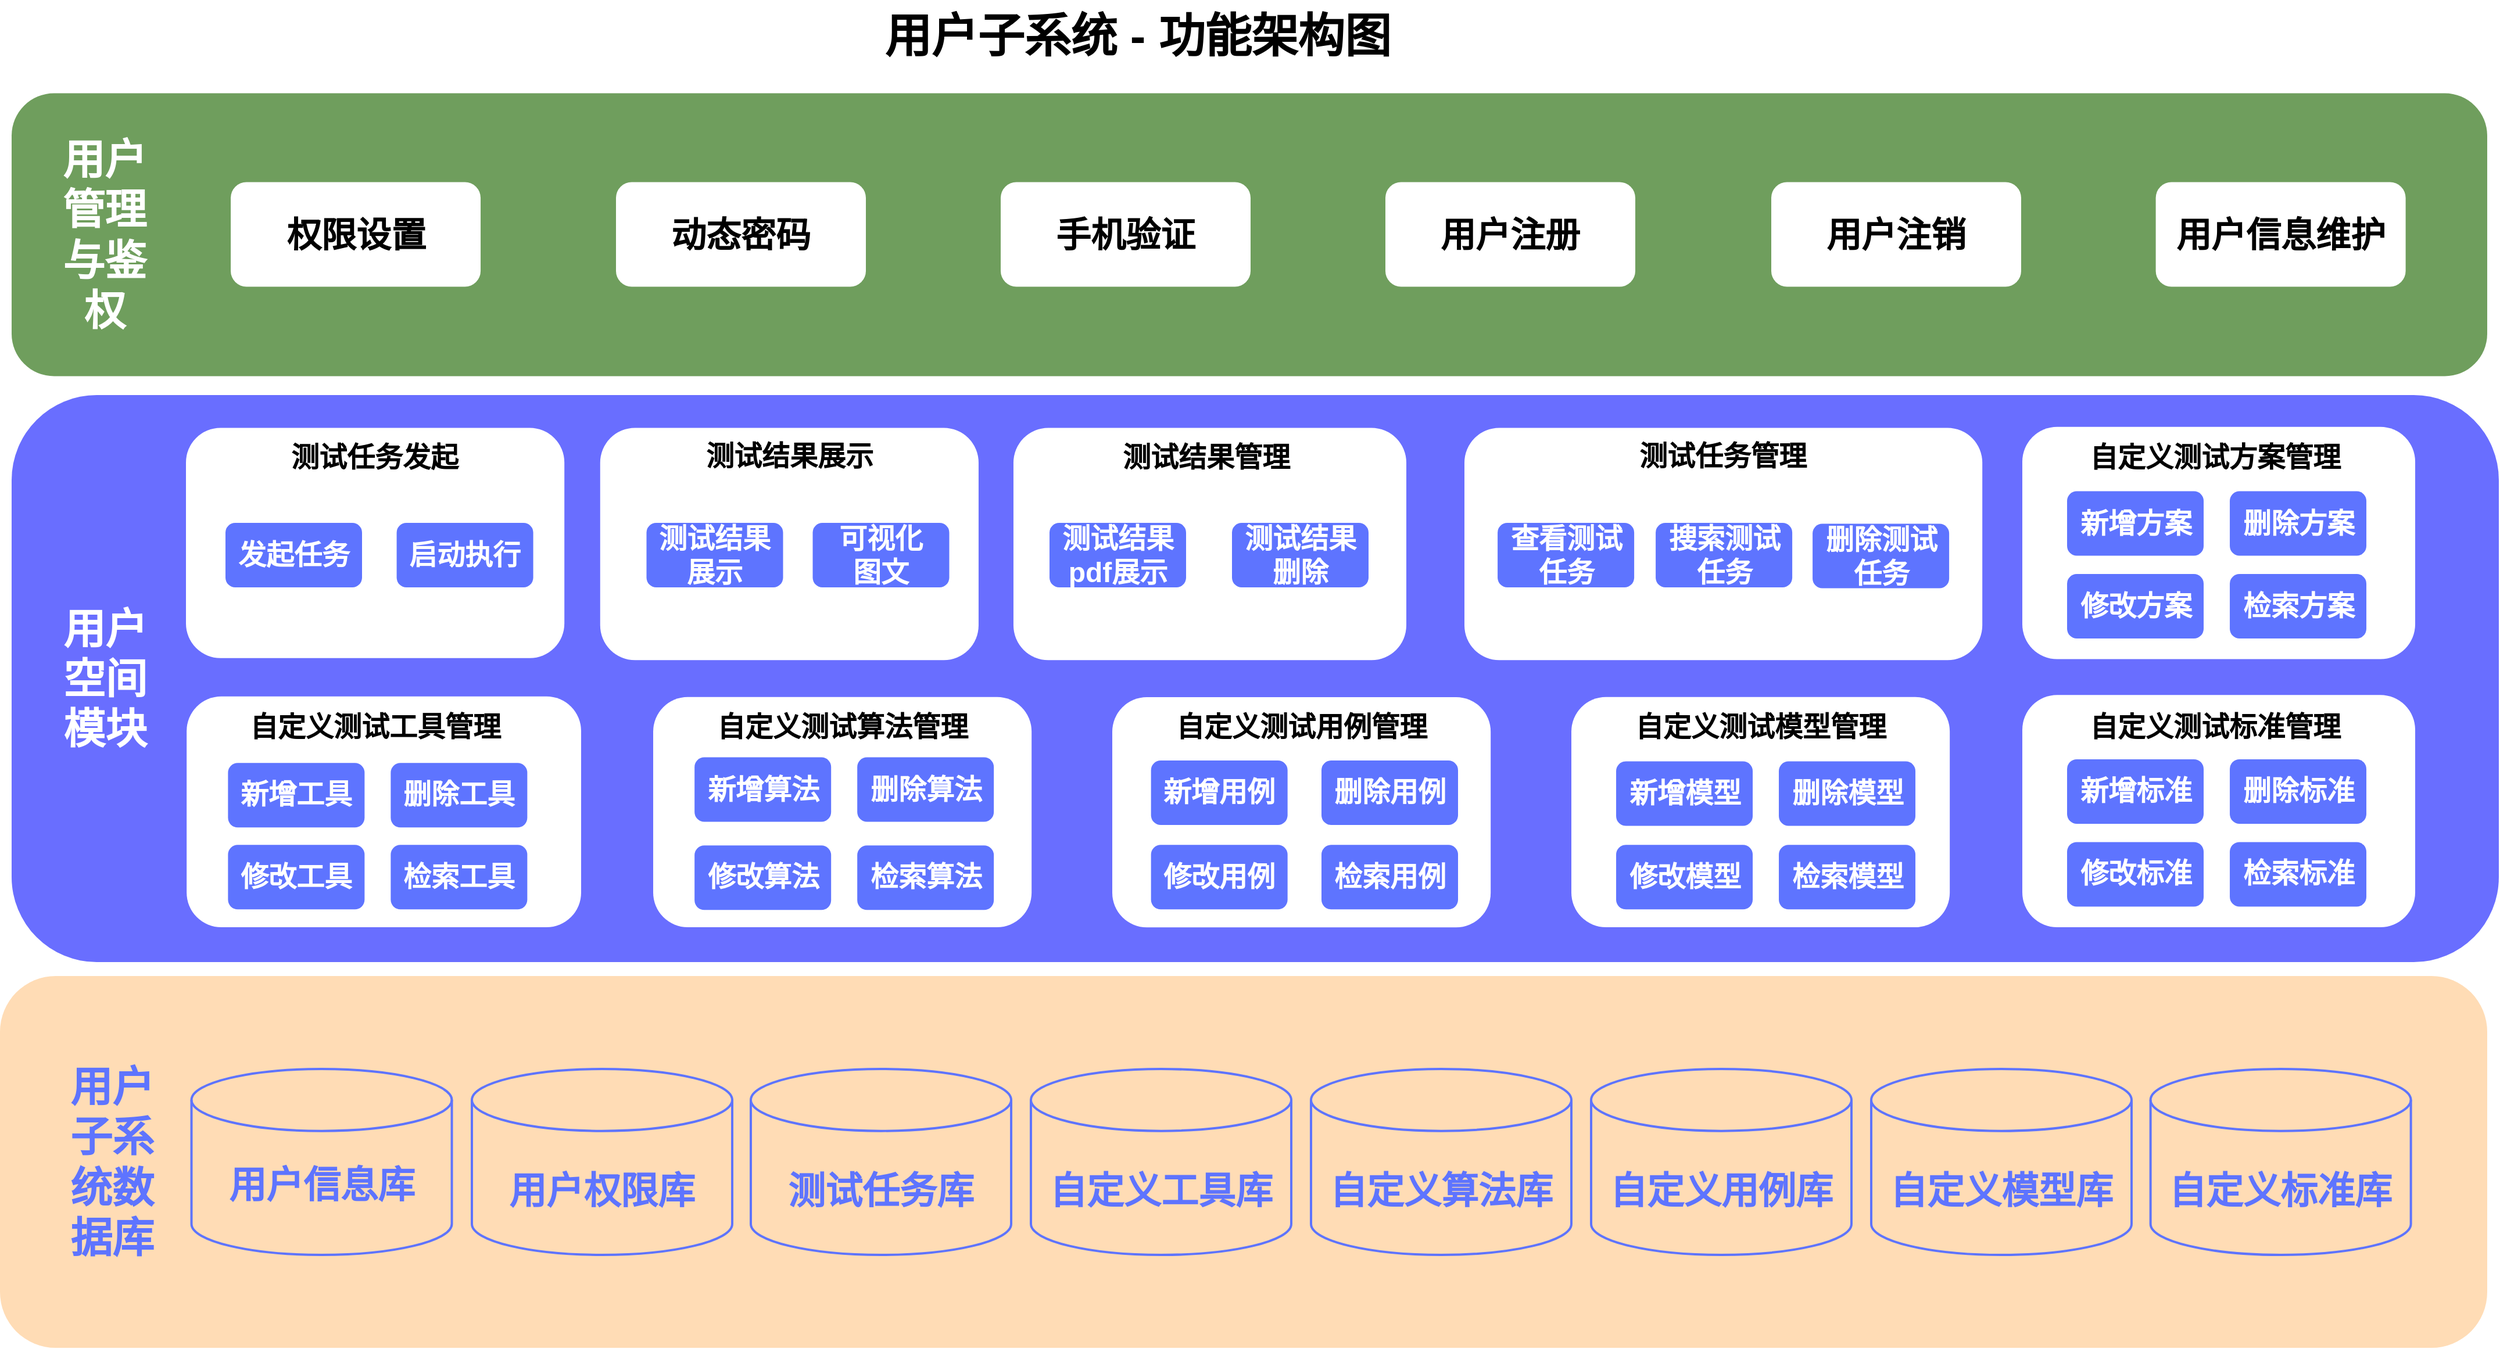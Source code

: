 <mxfile version="15.4.0" type="device"><diagram id="D_mxDGUdHC2zvLyJ-O9W" name="第 1 页"><mxGraphModel dx="1727" dy="1144" grid="1" gridSize="10" guides="1" tooltips="1" connect="1" arrows="1" fold="1" page="1" pageScale="1" pageWidth="827" pageHeight="1169" math="0" shadow="0"><root><mxCell id="0"/><mxCell id="1" parent="0"/><mxCell id="pGjjTHvSry_VetWjGLrW-80" value="" style="rounded=1;whiteSpace=wrap;html=1;shadow=0;glass=0;labelBackgroundColor=#FFFFFF;sketch=0;strokeWidth=3;fontSize=32;fontStyle=1;align=left;strokeColor=none;fillColor=#696EFF;" parent="1" vertex="1"><mxGeometry x="230" y="370" width="2140" height="488" as="geometry"/></mxCell><mxCell id="pGjjTHvSry_VetWjGLrW-81" value="&lt;span style=&quot;font-size: 36px&quot;&gt;用户空间模块&lt;/span&gt;" style="text;html=1;strokeColor=none;fillColor=none;align=center;verticalAlign=middle;whiteSpace=wrap;rounded=0;fontStyle=1;fontColor=#FFFFFF;" parent="1" vertex="1"><mxGeometry x="263.75" y="521.75" width="92.5" height="184.5" as="geometry"/></mxCell><mxCell id="pGjjTHvSry_VetWjGLrW-82" value="" style="rounded=1;whiteSpace=wrap;fontSize=32;spacing=2;html=1;glass=0;strokeWidth=1;shadow=0;sketch=0;labelBackgroundColor=none;strokeColor=none;" parent="1" vertex="1"><mxGeometry x="380" y="398.26" width="325.59" height="198.12" as="geometry"/></mxCell><mxCell id="pGjjTHvSry_VetWjGLrW-83" value="测试任务发起" style="text;html=1;strokeColor=none;fillColor=none;align=center;verticalAlign=middle;whiteSpace=wrap;rounded=0;fontSize=24;fontStyle=1;" parent="1" vertex="1"><mxGeometry x="466.49" y="414.13" width="152.61" height="20" as="geometry"/></mxCell><mxCell id="pGjjTHvSry_VetWjGLrW-107" value="" style="rounded=1;whiteSpace=wrap;fontSize=32;spacing=2;html=1;glass=0;strokeWidth=1;shadow=0;sketch=0;labelBackgroundColor=none;strokeColor=none;" parent="1" vertex="1"><mxGeometry x="380.59" y="629.38" width="339.41" height="198.62" as="geometry"/></mxCell><mxCell id="pGjjTHvSry_VetWjGLrW-108" value="自定义测试工具管理" style="text;html=1;strokeColor=none;fillColor=none;align=center;verticalAlign=middle;whiteSpace=wrap;rounded=0;fontSize=24;fontStyle=1;" parent="1" vertex="1"><mxGeometry x="427.8" y="645.75" width="230" height="20" as="geometry"/></mxCell><mxCell id="pGjjTHvSry_VetWjGLrW-109" value="新增工具" style="rounded=1;whiteSpace=wrap;html=1;fontSize=24;strokeColor=none;fontStyle=1;fontColor=#FFFFFF;fillColor=#5E74FF;" parent="1" vertex="1"><mxGeometry x="416.18" y="686.63" width="117.5" height="55.5" as="geometry"/></mxCell><mxCell id="pGjjTHvSry_VetWjGLrW-110" value="删除工具" style="rounded=1;whiteSpace=wrap;html=1;fontSize=24;strokeColor=none;fontStyle=1;fontColor=#FFFFFF;fillColor=#5E74FF;" parent="1" vertex="1"><mxGeometry x="556.18" y="686.63" width="117.5" height="55.5" as="geometry"/></mxCell><mxCell id="pGjjTHvSry_VetWjGLrW-112" value="" style="rounded=1;whiteSpace=wrap;fontSize=32;spacing=2;html=1;glass=0;strokeWidth=1;shadow=0;sketch=0;labelBackgroundColor=none;strokeColor=none;" parent="1" vertex="1"><mxGeometry x="736.39" y="398.26" width="325.59" height="199.88" as="geometry"/></mxCell><mxCell id="pGjjTHvSry_VetWjGLrW-113" value="测试结果展示" style="text;html=1;strokeColor=none;fillColor=none;align=center;verticalAlign=middle;whiteSpace=wrap;rounded=0;fontSize=24;fontStyle=1;" parent="1" vertex="1"><mxGeometry x="819.68" y="413.25" width="159" height="20" as="geometry"/></mxCell><mxCell id="pGjjTHvSry_VetWjGLrW-119" value="" style="rounded=1;whiteSpace=wrap;fontSize=32;spacing=2;html=1;glass=0;strokeWidth=1;shadow=0;sketch=0;labelBackgroundColor=none;strokeColor=none;" parent="1" vertex="1"><mxGeometry x="1091.98" y="398.26" width="338.02" height="199.88" as="geometry"/></mxCell><mxCell id="pGjjTHvSry_VetWjGLrW-120" value="测试结果管理" style="text;html=1;strokeColor=none;fillColor=none;align=center;verticalAlign=middle;whiteSpace=wrap;rounded=0;fontSize=24;fontStyle=1;" parent="1" vertex="1"><mxGeometry x="1173.35" y="414.13" width="169.63" height="20" as="geometry"/></mxCell><mxCell id="pGjjTHvSry_VetWjGLrW-127" value="" style="rounded=1;whiteSpace=wrap;fontSize=32;spacing=2;html=1;glass=0;strokeWidth=1;shadow=0;sketch=0;labelBackgroundColor=none;strokeColor=none;" parent="1" vertex="1"><mxGeometry x="1480" y="398.26" width="445.59" height="199.88" as="geometry"/></mxCell><mxCell id="pGjjTHvSry_VetWjGLrW-128" value="测试任务管理" style="text;html=1;strokeColor=none;fillColor=none;align=center;verticalAlign=middle;whiteSpace=wrap;rounded=0;fontSize=24;fontStyle=1;" parent="1" vertex="1"><mxGeometry x="1625.1" y="413.25" width="155.4" height="20" as="geometry"/></mxCell><mxCell id="pGjjTHvSry_VetWjGLrW-134" value="修改工具" style="rounded=1;whiteSpace=wrap;html=1;fontSize=24;strokeColor=none;fontStyle=1;fontColor=#FFFFFF;fillColor=#5E74FF;" parent="1" vertex="1"><mxGeometry x="416.18" y="757.13" width="117.5" height="55.5" as="geometry"/></mxCell><mxCell id="pGjjTHvSry_VetWjGLrW-154" value="" style="rounded=1;whiteSpace=wrap;html=1;shadow=0;glass=0;labelBackgroundColor=#FFFFFF;sketch=0;strokeWidth=3;fontSize=32;fontStyle=1;align=left;strokeColor=none;fillColor=#6F9E5D;" parent="1" vertex="1"><mxGeometry x="230" y="110.25" width="2130" height="243.5" as="geometry"/></mxCell><mxCell id="pGjjTHvSry_VetWjGLrW-155" value="&lt;span style=&quot;font-size: 36px&quot;&gt;用户管理与鉴权&lt;br&gt;&lt;/span&gt;" style="text;html=1;strokeColor=none;fillColor=none;align=center;verticalAlign=middle;whiteSpace=wrap;rounded=0;fontStyle=1;fontColor=#FFFFFF;" parent="1" vertex="1"><mxGeometry x="260" y="161.37" width="100" height="141.25" as="geometry"/></mxCell><mxCell id="FtXoveznBDZrCNe472ON-5" value="检索工具" style="rounded=1;whiteSpace=wrap;html=1;fontSize=24;strokeColor=none;fontStyle=1;fontColor=#FFFFFF;fillColor=#5E74FF;" parent="1" vertex="1"><mxGeometry x="556.18" y="757.13" width="117.5" height="55.5" as="geometry"/></mxCell><mxCell id="FtXoveznBDZrCNe472ON-30" value="" style="group" parent="1" vertex="1" connectable="0"><mxGeometry x="782" y="629.88" width="325.59" height="198.12" as="geometry"/></mxCell><mxCell id="pGjjTHvSry_VetWjGLrW-142" value="" style="rounded=1;whiteSpace=wrap;fontSize=32;spacing=2;html=1;glass=0;strokeWidth=1;shadow=0;sketch=0;labelBackgroundColor=none;strokeColor=none;" parent="FtXoveznBDZrCNe472ON-30" vertex="1"><mxGeometry width="325.59" height="198.12" as="geometry"/></mxCell><mxCell id="KOjgPHNjpuDzTruC3YTD-5" value="" style="group" vertex="1" connectable="0" parent="FtXoveznBDZrCNe472ON-30"><mxGeometry x="35.59" y="15.87" width="257.5" height="167.38" as="geometry"/></mxCell><mxCell id="pGjjTHvSry_VetWjGLrW-143" value="自定义测试算法管理" style="text;html=1;strokeColor=none;fillColor=none;align=center;verticalAlign=middle;whiteSpace=wrap;rounded=0;fontSize=24;fontStyle=1;" parent="KOjgPHNjpuDzTruC3YTD-5" vertex="1"><mxGeometry x="7.21" width="240" height="20" as="geometry"/></mxCell><mxCell id="pGjjTHvSry_VetWjGLrW-144" value="新增算法" style="rounded=1;whiteSpace=wrap;html=1;fontSize=24;strokeColor=none;fontStyle=1;fontColor=#FFFFFF;fillColor=#5E74FF;" parent="KOjgPHNjpuDzTruC3YTD-5" vertex="1"><mxGeometry x="1.421e-14" y="36.0" width="117.5" height="55.5" as="geometry"/></mxCell><mxCell id="pGjjTHvSry_VetWjGLrW-145" value="删除算法" style="rounded=1;whiteSpace=wrap;html=1;fontSize=24;strokeColor=none;fontStyle=1;fontColor=#FFFFFF;fillColor=#5E74FF;" parent="KOjgPHNjpuDzTruC3YTD-5" vertex="1"><mxGeometry x="140" y="36.0" width="117.5" height="55.5" as="geometry"/></mxCell><mxCell id="pGjjTHvSry_VetWjGLrW-146" value="修改算法" style="rounded=1;whiteSpace=wrap;html=1;fontSize=24;strokeColor=none;fontStyle=1;fontColor=#FFFFFF;fillColor=#5E74FF;" parent="KOjgPHNjpuDzTruC3YTD-5" vertex="1"><mxGeometry y="111.88" width="117.5" height="55.5" as="geometry"/></mxCell><mxCell id="FtXoveznBDZrCNe472ON-37" value="检索算法" style="rounded=1;whiteSpace=wrap;html=1;fontSize=24;strokeColor=none;fontStyle=1;fontColor=#FFFFFF;fillColor=#5E74FF;" parent="KOjgPHNjpuDzTruC3YTD-5" vertex="1"><mxGeometry x="140" y="111.88" width="117.5" height="55.5" as="geometry"/></mxCell><mxCell id="FtXoveznBDZrCNe472ON-42" value="&lt;font color=&quot;#000000&quot; style=&quot;font-size: 30px;&quot;&gt;用户信息维护&lt;/font&gt;" style="rounded=1;whiteSpace=wrap;html=1;glass=0;fontSize=30;fontStyle=1;strokeColor=none;fontColor=#FFFFFF;" parent="1" vertex="1"><mxGeometry x="2074.82" y="186.75" width="215" height="90" as="geometry"/></mxCell><mxCell id="FtXoveznBDZrCNe472ON-45" value="&lt;font color=&quot;#000000&quot; style=&quot;font-size: 30px;&quot;&gt;权限设置&lt;/font&gt;" style="rounded=1;whiteSpace=wrap;html=1;glass=0;fontSize=30;fontStyle=1;strokeColor=none;fontColor=#FFFFFF;" parent="1" vertex="1"><mxGeometry x="418.52" y="186.75" width="215" height="90" as="geometry"/></mxCell><mxCell id="FtXoveznBDZrCNe472ON-46" value="&lt;font color=&quot;#000000&quot; style=&quot;font-size: 30px;&quot;&gt;动态密码&lt;/font&gt;" style="rounded=1;whiteSpace=wrap;html=1;glass=0;fontSize=30;fontStyle=1;strokeColor=none;fontColor=#FFFFFF;" parent="1" vertex="1"><mxGeometry x="750" y="186.75" width="215" height="90" as="geometry"/></mxCell><mxCell id="FtXoveznBDZrCNe472ON-47" value="&lt;font color=&quot;#000000&quot; style=&quot;font-size: 30px;&quot;&gt;手机验证&lt;/font&gt;" style="rounded=1;whiteSpace=wrap;html=1;glass=0;fontSize=30;fontStyle=1;strokeColor=none;fontColor=#FFFFFF;" parent="1" vertex="1"><mxGeometry x="1081" y="186.75" width="215" height="90" as="geometry"/></mxCell><mxCell id="FtXoveznBDZrCNe472ON-48" value="&lt;span style=&quot;color: rgb(0, 0, 0); font-size: 30px;&quot;&gt;用户注册&lt;/span&gt;" style="rounded=1;whiteSpace=wrap;html=1;glass=0;fontSize=30;fontStyle=1;strokeColor=none;fontColor=#FFFFFF;" parent="1" vertex="1"><mxGeometry x="1412" y="186.75" width="215" height="90" as="geometry"/></mxCell><mxCell id="FtXoveznBDZrCNe472ON-49" value="&lt;font color=&quot;#000000&quot; style=&quot;font-size: 30px;&quot;&gt;用户注销&lt;/font&gt;" style="rounded=1;whiteSpace=wrap;html=1;glass=0;fontSize=30;fontStyle=1;strokeColor=none;fontColor=#FFFFFF;" parent="1" vertex="1"><mxGeometry x="1744" y="186.75" width="215" height="90" as="geometry"/></mxCell><mxCell id="f3axAncAhQV1LFQBtV5q-1" value="&lt;font style=&quot;font-size: 40px&quot;&gt;用户子系统 - 功能架构图&lt;/font&gt;" style="text;html=1;strokeColor=none;fillColor=none;align=center;verticalAlign=middle;whiteSpace=wrap;rounded=0;fontStyle=1;fontColor=default;" parent="1" vertex="1"><mxGeometry x="893.75" y="30" width="610" height="60" as="geometry"/></mxCell><mxCell id="f3axAncAhQV1LFQBtV5q-9" value="发起任务" style="rounded=1;whiteSpace=wrap;html=1;fontSize=24;strokeColor=none;fontStyle=1;fontColor=#FFFFFF;fillColor=#5E74FF;" parent="1" vertex="1"><mxGeometry x="414" y="480" width="117.5" height="55.5" as="geometry"/></mxCell><mxCell id="f3axAncAhQV1LFQBtV5q-10" value="启动执行" style="rounded=1;whiteSpace=wrap;html=1;fontSize=24;strokeColor=none;fontStyle=1;fontColor=#FFFFFF;fillColor=#5E74FF;" parent="1" vertex="1"><mxGeometry x="561.29" y="480" width="117.5" height="55.5" as="geometry"/></mxCell><mxCell id="f3axAncAhQV1LFQBtV5q-13" value="测试结果展示" style="rounded=1;whiteSpace=wrap;html=1;fontSize=24;strokeColor=none;fontStyle=1;fontColor=#FFFFFF;fillColor=#5E74FF;" parent="1" vertex="1"><mxGeometry x="776.25" y="480" width="117.5" height="55.5" as="geometry"/></mxCell><mxCell id="f3axAncAhQV1LFQBtV5q-14" value="可视化&lt;br&gt;图文" style="rounded=1;whiteSpace=wrap;html=1;fontSize=24;strokeColor=none;fontStyle=1;fontColor=#FFFFFF;fillColor=#5E74FF;" parent="1" vertex="1"><mxGeometry x="919.25" y="480" width="117.5" height="55.5" as="geometry"/></mxCell><mxCell id="f3axAncAhQV1LFQBtV5q-17" value="测试结果pdf展示" style="rounded=1;whiteSpace=wrap;html=1;fontSize=24;strokeColor=none;fontStyle=1;fontColor=#FFFFFF;fillColor=#5E74FF;" parent="1" vertex="1"><mxGeometry x="1123" y="480" width="117.5" height="55.5" as="geometry"/></mxCell><mxCell id="f3axAncAhQV1LFQBtV5q-18" value="测试结果删除" style="rounded=1;whiteSpace=wrap;html=1;fontSize=24;strokeColor=none;fontStyle=1;fontColor=#FFFFFF;fillColor=#5E74FF;" parent="1" vertex="1"><mxGeometry x="1280.0" y="480" width="117.5" height="55.5" as="geometry"/></mxCell><mxCell id="f3axAncAhQV1LFQBtV5q-23" value="查看测试任务" style="rounded=1;whiteSpace=wrap;html=1;fontSize=24;strokeColor=none;fontStyle=1;fontColor=#FFFFFF;fillColor=#5E74FF;" parent="1" vertex="1"><mxGeometry x="1508.55" y="480" width="117.5" height="55.5" as="geometry"/></mxCell><mxCell id="f3axAncAhQV1LFQBtV5q-24" value="搜索测试任务" style="rounded=1;whiteSpace=wrap;html=1;fontSize=24;strokeColor=none;fontStyle=1;fontColor=#FFFFFF;fillColor=#5E74FF;" parent="1" vertex="1"><mxGeometry x="1644.55" y="480" width="117.5" height="55.5" as="geometry"/></mxCell><mxCell id="Bu0xW9uR3rwo72rO1SrQ-4" value="删除测试任务" style="rounded=1;whiteSpace=wrap;html=1;fontSize=24;strokeColor=none;fontStyle=1;fontColor=#FFFFFF;fillColor=#5E74FF;" parent="1" vertex="1"><mxGeometry x="1779.55" y="480.75" width="117.5" height="55.5" as="geometry"/></mxCell><mxCell id="Bu0xW9uR3rwo72rO1SrQ-11" value="" style="rounded=1;whiteSpace=wrap;fontSize=32;spacing=2;html=1;glass=0;strokeWidth=1;shadow=0;sketch=0;labelBackgroundColor=none;strokeColor=none;" parent="1" vertex="1"><mxGeometry x="1960" y="397.38" width="338.02" height="199.88" as="geometry"/></mxCell><mxCell id="Bu0xW9uR3rwo72rO1SrQ-12" value="自定义测试方案管理" style="text;html=1;strokeColor=none;fillColor=none;align=center;verticalAlign=middle;whiteSpace=wrap;rounded=0;fontSize=24;fontStyle=1;" parent="1" vertex="1"><mxGeometry x="1996.02" y="414.13" width="260" height="20" as="geometry"/></mxCell><mxCell id="Bu0xW9uR3rwo72rO1SrQ-13" value="新增方案" style="rounded=1;whiteSpace=wrap;html=1;fontSize=24;strokeColor=none;fontStyle=1;fontColor=#FFFFFF;fillColor=#5E74FF;" parent="1" vertex="1"><mxGeometry x="1998.52" y="452.75" width="117.5" height="55.5" as="geometry"/></mxCell><mxCell id="Bu0xW9uR3rwo72rO1SrQ-14" value="删除方案" style="rounded=1;whiteSpace=wrap;html=1;fontSize=24;strokeColor=none;fontStyle=1;fontColor=#FFFFFF;fillColor=#5E74FF;" parent="1" vertex="1"><mxGeometry x="2138.52" y="452.75" width="117.5" height="55.5" as="geometry"/></mxCell><mxCell id="Bu0xW9uR3rwo72rO1SrQ-15" value="修改方案" style="rounded=1;whiteSpace=wrap;html=1;fontSize=24;strokeColor=none;fontStyle=1;fontColor=#FFFFFF;fillColor=#5E74FF;" parent="1" vertex="1"><mxGeometry x="1998.52" y="524" width="117.5" height="55.5" as="geometry"/></mxCell><mxCell id="Bu0xW9uR3rwo72rO1SrQ-16" value="检索方案" style="rounded=1;whiteSpace=wrap;html=1;fontSize=24;strokeColor=none;fontStyle=1;fontColor=#FFFFFF;fillColor=#5E74FF;" parent="1" vertex="1"><mxGeometry x="2138.52" y="524" width="117.5" height="55.5" as="geometry"/></mxCell><mxCell id="UZCk-Hg8xAUhG_Ta4RWo-1" value="" style="rounded=1;whiteSpace=wrap;html=1;shadow=0;glass=0;labelBackgroundColor=#FFFFFF;sketch=0;strokeWidth=3;fontSize=32;fontStyle=1;align=left;strokeColor=none;fillColor=#FFDCB5;" parent="1" vertex="1"><mxGeometry x="220" y="870" width="2140" height="320" as="geometry"/></mxCell><mxCell id="UZCk-Hg8xAUhG_Ta4RWo-3" value="&lt;font style=&quot;font-size: 38px&quot;&gt;&lt;font color=&quot;#5e74ff&quot; style=&quot;font-size: 32px&quot;&gt;&lt;b&gt;&lt;br&gt;用户权限库&lt;/b&gt;&lt;/font&gt;&lt;br&gt;&lt;/font&gt;" style="strokeWidth=2;html=1;shape=mxgraph.flowchart.database;whiteSpace=wrap;fillColor=#FFDCB5;strokeColor=#5E74FF;" parent="1" vertex="1"><mxGeometry x="626" y="950" width="224" height="160" as="geometry"/></mxCell><mxCell id="UZCk-Hg8xAUhG_Ta4RWo-4" value="&lt;font style=&quot;font-size: 38px&quot;&gt;&lt;b style=&quot;font-size: 32px&quot;&gt;&lt;font color=&quot;#5e74ff&quot; style=&quot;font-size: 32px&quot;&gt;&lt;br&gt;测试任务库&lt;/font&gt;&lt;/b&gt;&lt;br&gt;&lt;/font&gt;" style="strokeWidth=2;html=1;shape=mxgraph.flowchart.database;whiteSpace=wrap;fillColor=#FFDCB5;strokeColor=#5E74FF;" parent="1" vertex="1"><mxGeometry x="866" y="950" width="224" height="160" as="geometry"/></mxCell><mxCell id="UZCk-Hg8xAUhG_Ta4RWo-5" value="&lt;font style=&quot;font-size: 38px&quot;&gt;&lt;b style=&quot;font-size: 32px&quot;&gt;&lt;font color=&quot;#5e74ff&quot; style=&quot;font-size: 32px&quot;&gt;&lt;br&gt;自定义工具库&lt;/font&gt;&lt;/b&gt;&lt;br&gt;&lt;/font&gt;" style="strokeWidth=2;html=1;shape=mxgraph.flowchart.database;whiteSpace=wrap;fillColor=#FFDCB5;strokeColor=#5E74FF;" parent="1" vertex="1"><mxGeometry x="1107" y="950" width="224" height="160" as="geometry"/></mxCell><mxCell id="UZCk-Hg8xAUhG_Ta4RWo-6" value="&lt;font style=&quot;font-size: 38px&quot;&gt;&lt;b style=&quot;font-size: 32px&quot;&gt;&lt;font color=&quot;#5e74ff&quot; style=&quot;font-size: 32px&quot;&gt;&lt;br&gt;自定义模型库&lt;/font&gt;&lt;/b&gt;&lt;br&gt;&lt;/font&gt;" style="strokeWidth=2;html=1;shape=mxgraph.flowchart.database;whiteSpace=wrap;fillColor=#FFDCB5;strokeColor=#5E74FF;" parent="1" vertex="1"><mxGeometry x="1830" y="950" width="224" height="160" as="geometry"/></mxCell><mxCell id="UZCk-Hg8xAUhG_Ta4RWo-7" value="&lt;font style=&quot;font-size: 38px&quot;&gt;&lt;b style=&quot;font-size: 32px&quot;&gt;&lt;font color=&quot;#5e74ff&quot; style=&quot;font-size: 32px&quot;&gt;&lt;br&gt;自定义算法库&lt;/font&gt;&lt;/b&gt;&lt;br&gt;&lt;/font&gt;" style="strokeWidth=2;html=1;shape=mxgraph.flowchart.database;whiteSpace=wrap;fillColor=#FFDCB5;strokeColor=#5E74FF;" parent="1" vertex="1"><mxGeometry x="1348" y="950" width="224" height="160" as="geometry"/></mxCell><mxCell id="UZCk-Hg8xAUhG_Ta4RWo-8" value="&lt;font style=&quot;font-size: 38px&quot;&gt;&lt;b style=&quot;font-size: 32px&quot;&gt;&lt;font color=&quot;#5e74ff&quot; style=&quot;font-size: 32px&quot;&gt;&lt;br&gt;自定义用例库&lt;/font&gt;&lt;/b&gt;&lt;br&gt;&lt;/font&gt;" style="strokeWidth=2;html=1;shape=mxgraph.flowchart.database;whiteSpace=wrap;fillColor=#FFDCB5;strokeColor=#5E74FF;" parent="1" vertex="1"><mxGeometry x="1589" y="950" width="224" height="160" as="geometry"/></mxCell><mxCell id="UZCk-Hg8xAUhG_Ta4RWo-9" value="&lt;font style=&quot;font-size: 32px&quot;&gt;&lt;br&gt;&lt;b&gt;&lt;font color=&quot;#5e74ff&quot; style=&quot;font-size: 32px&quot;&gt;用户信息库&lt;/font&gt;&lt;/b&gt;&lt;/font&gt;" style="strokeWidth=2;html=1;shape=mxgraph.flowchart.database;whiteSpace=wrap;fillColor=#FFDCB5;strokeColor=#5E74FF;" parent="1" vertex="1"><mxGeometry x="384.75" y="950" width="224" height="160" as="geometry"/></mxCell><mxCell id="UZCk-Hg8xAUhG_Ta4RWo-13" value="&lt;font style=&quot;font-size: 38px&quot;&gt;&lt;b style=&quot;font-size: 32px&quot;&gt;&lt;font color=&quot;#5e74ff&quot; style=&quot;font-size: 32px&quot;&gt;&lt;br&gt;自定义标准库&lt;/font&gt;&lt;/b&gt;&lt;br&gt;&lt;/font&gt;" style="strokeWidth=2;html=1;shape=mxgraph.flowchart.database;whiteSpace=wrap;fillColor=#FFDCB5;strokeColor=#5E74FF;" parent="1" vertex="1"><mxGeometry x="2070.32" y="950" width="224" height="160" as="geometry"/></mxCell><mxCell id="JEQUM2ozSp_k-KfCwoqz-1" value="&lt;span style=&quot;font-size: 36px&quot;&gt;&lt;font color=&quot;#5e74ff&quot;&gt;用户&lt;br&gt;子系&lt;br&gt;统数&lt;br&gt;据库&lt;/font&gt;&lt;/span&gt;" style="text;html=1;strokeColor=none;fillColor=none;align=center;verticalAlign=middle;whiteSpace=wrap;rounded=0;fontStyle=1;fontColor=#FFFFFF;" parent="1" vertex="1"><mxGeometry x="260" y="915" width="112.5" height="230" as="geometry"/></mxCell><mxCell id="KOjgPHNjpuDzTruC3YTD-6" value="" style="group" vertex="1" connectable="0" parent="1"><mxGeometry x="1177" y="630" width="325.59" height="198.12" as="geometry"/></mxCell><mxCell id="FtXoveznBDZrCNe472ON-32" value="" style="rounded=1;whiteSpace=wrap;fontSize=32;spacing=2;html=1;glass=0;strokeWidth=1;shadow=0;sketch=0;labelBackgroundColor=none;strokeColor=none;" parent="KOjgPHNjpuDzTruC3YTD-6" vertex="1"><mxGeometry width="325.59" height="198.12" as="geometry"/></mxCell><mxCell id="FtXoveznBDZrCNe472ON-33" value="自定义测试用例管理" style="text;html=1;strokeColor=none;fillColor=none;align=center;verticalAlign=middle;whiteSpace=wrap;rounded=0;fontSize=24;fontStyle=1;" parent="KOjgPHNjpuDzTruC3YTD-6" vertex="1"><mxGeometry x="42.8" y="15.75" width="240" height="20" as="geometry"/></mxCell><mxCell id="f3axAncAhQV1LFQBtV5q-33" value="新增用例" style="rounded=1;whiteSpace=wrap;html=1;fontSize=24;strokeColor=none;fontStyle=1;fontColor=#FFFFFF;fillColor=#5E74FF;" parent="KOjgPHNjpuDzTruC3YTD-6" vertex="1"><mxGeometry x="33.33" y="54.5" width="117.5" height="55.5" as="geometry"/></mxCell><mxCell id="f3axAncAhQV1LFQBtV5q-34" value="删除用例" style="rounded=1;whiteSpace=wrap;html=1;fontSize=24;strokeColor=none;fontStyle=1;fontColor=#FFFFFF;fillColor=#5E74FF;" parent="KOjgPHNjpuDzTruC3YTD-6" vertex="1"><mxGeometry x="180" y="54.5" width="117.5" height="55.5" as="geometry"/></mxCell><mxCell id="f3axAncAhQV1LFQBtV5q-35" value="修改用例" style="rounded=1;whiteSpace=wrap;html=1;fontSize=24;strokeColor=none;fontStyle=1;fontColor=#FFFFFF;fillColor=#5E74FF;" parent="KOjgPHNjpuDzTruC3YTD-6" vertex="1"><mxGeometry x="33.33" y="127.13" width="117.5" height="55.5" as="geometry"/></mxCell><mxCell id="Bu0xW9uR3rwo72rO1SrQ-7" value="检索用例" style="rounded=1;whiteSpace=wrap;html=1;fontSize=24;strokeColor=none;fontStyle=1;fontColor=#FFFFFF;fillColor=#5E74FF;" parent="KOjgPHNjpuDzTruC3YTD-6" vertex="1"><mxGeometry x="180" y="127.13" width="117.5" height="55.5" as="geometry"/></mxCell><mxCell id="KOjgPHNjpuDzTruC3YTD-7" value="" style="group" vertex="1" connectable="0" parent="1"><mxGeometry x="1572" y="629.88" width="325.59" height="198.12" as="geometry"/></mxCell><mxCell id="pGjjTHvSry_VetWjGLrW-148" value="" style="rounded=1;whiteSpace=wrap;fontSize=32;spacing=2;html=1;glass=0;strokeWidth=1;shadow=0;sketch=0;labelBackgroundColor=none;strokeColor=none;" parent="KOjgPHNjpuDzTruC3YTD-7" vertex="1"><mxGeometry width="325.59" height="198.12" as="geometry"/></mxCell><mxCell id="pGjjTHvSry_VetWjGLrW-149" value="自定义测试模型管理" style="text;html=1;strokeColor=none;fillColor=none;align=center;verticalAlign=middle;whiteSpace=wrap;rounded=0;fontSize=24;fontStyle=1;" parent="KOjgPHNjpuDzTruC3YTD-7" vertex="1"><mxGeometry x="37.8" y="15.87" width="250" height="20" as="geometry"/></mxCell><mxCell id="f3axAncAhQV1LFQBtV5q-27" value="删除模型" style="rounded=1;whiteSpace=wrap;html=1;fontSize=24;strokeColor=none;fontStyle=1;fontColor=#FFFFFF;fillColor=#5E74FF;" parent="KOjgPHNjpuDzTruC3YTD-7" vertex="1"><mxGeometry x="178.52" y="55.37" width="117.5" height="55.5" as="geometry"/></mxCell><mxCell id="f3axAncAhQV1LFQBtV5q-28" value="新增模型" style="rounded=1;whiteSpace=wrap;html=1;fontSize=24;strokeColor=none;fontStyle=1;fontColor=#FFFFFF;fillColor=#5E74FF;" parent="KOjgPHNjpuDzTruC3YTD-7" vertex="1"><mxGeometry x="38.52" y="55.37" width="117.5" height="55.5" as="geometry"/></mxCell><mxCell id="f3axAncAhQV1LFQBtV5q-29" value="修改模型" style="rounded=1;whiteSpace=wrap;html=1;fontSize=24;strokeColor=none;fontStyle=1;fontColor=#FFFFFF;fillColor=#5E74FF;" parent="KOjgPHNjpuDzTruC3YTD-7" vertex="1"><mxGeometry x="38.52" y="127.25" width="117.5" height="55.5" as="geometry"/></mxCell><mxCell id="Bu0xW9uR3rwo72rO1SrQ-8" value="检索模型" style="rounded=1;whiteSpace=wrap;html=1;fontSize=24;strokeColor=none;fontStyle=1;fontColor=#FFFFFF;fillColor=#5E74FF;" parent="KOjgPHNjpuDzTruC3YTD-7" vertex="1"><mxGeometry x="178.52" y="127.25" width="117.5" height="55.5" as="geometry"/></mxCell><mxCell id="KOjgPHNjpuDzTruC3YTD-8" value="" style="group" vertex="1" connectable="0" parent="1"><mxGeometry x="1960" y="628.12" width="338.02" height="199.88" as="geometry"/></mxCell><mxCell id="Bu0xW9uR3rwo72rO1SrQ-17" value="" style="rounded=1;whiteSpace=wrap;fontSize=32;spacing=2;html=1;glass=0;strokeWidth=1;shadow=0;sketch=0;labelBackgroundColor=none;strokeColor=none;" parent="KOjgPHNjpuDzTruC3YTD-8" vertex="1"><mxGeometry width="338.02" height="199.88" as="geometry"/></mxCell><mxCell id="Bu0xW9uR3rwo72rO1SrQ-18" value="自定义测试标准管理" style="text;html=1;strokeColor=none;fillColor=none;align=center;verticalAlign=middle;whiteSpace=wrap;rounded=0;fontSize=24;fontStyle=1;" parent="KOjgPHNjpuDzTruC3YTD-8" vertex="1"><mxGeometry x="41.02" y="17.63" width="250" height="20" as="geometry"/></mxCell><mxCell id="Bu0xW9uR3rwo72rO1SrQ-19" value="新增标准" style="rounded=1;whiteSpace=wrap;html=1;fontSize=24;strokeColor=none;fontStyle=1;fontColor=#FFFFFF;fillColor=#5E74FF;" parent="KOjgPHNjpuDzTruC3YTD-8" vertex="1"><mxGeometry x="38.52" y="55.37" width="117.5" height="55.5" as="geometry"/></mxCell><mxCell id="Bu0xW9uR3rwo72rO1SrQ-20" value="删除标准" style="rounded=1;whiteSpace=wrap;html=1;fontSize=24;strokeColor=none;fontStyle=1;fontColor=#FFFFFF;fillColor=#5E74FF;" parent="KOjgPHNjpuDzTruC3YTD-8" vertex="1"><mxGeometry x="178.52" y="55.37" width="117.5" height="55.5" as="geometry"/></mxCell><mxCell id="Bu0xW9uR3rwo72rO1SrQ-21" value="修改标准" style="rounded=1;whiteSpace=wrap;html=1;fontSize=24;strokeColor=none;fontStyle=1;fontColor=#FFFFFF;fillColor=#5E74FF;" parent="KOjgPHNjpuDzTruC3YTD-8" vertex="1"><mxGeometry x="38.52" y="126.62" width="117.5" height="55.5" as="geometry"/></mxCell><mxCell id="Bu0xW9uR3rwo72rO1SrQ-22" value="检索标准" style="rounded=1;whiteSpace=wrap;html=1;fontSize=24;strokeColor=none;fontStyle=1;fontColor=#FFFFFF;fillColor=#5E74FF;" parent="KOjgPHNjpuDzTruC3YTD-8" vertex="1"><mxGeometry x="178.52" y="126.62" width="117.5" height="55.5" as="geometry"/></mxCell></root></mxGraphModel></diagram></mxfile>